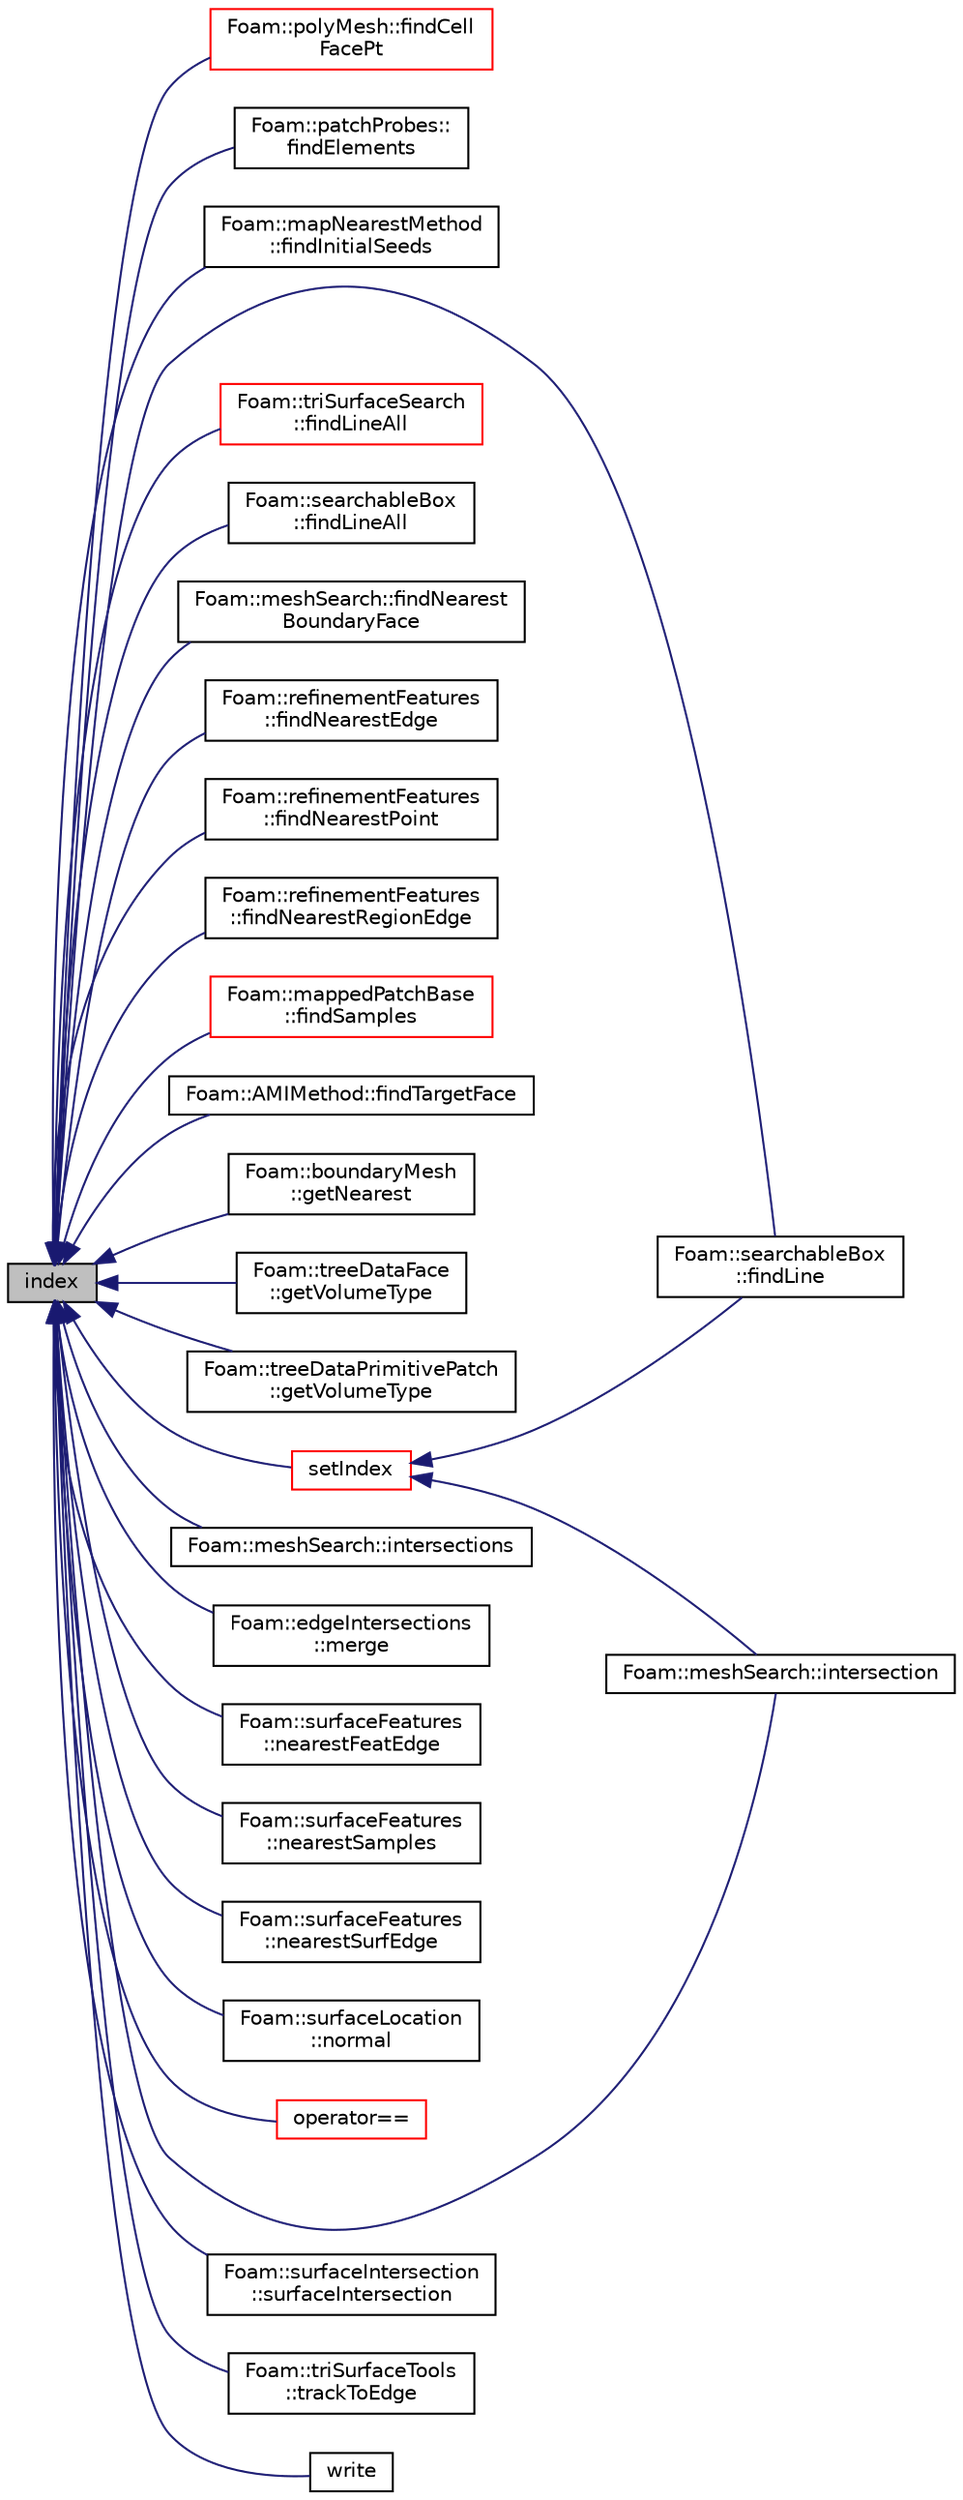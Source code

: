 digraph "index"
{
  bgcolor="transparent";
  edge [fontname="Helvetica",fontsize="10",labelfontname="Helvetica",labelfontsize="10"];
  node [fontname="Helvetica",fontsize="10",shape=record];
  rankdir="LR";
  Node1 [label="index",height=0.2,width=0.4,color="black", fillcolor="grey75", style="filled", fontcolor="black"];
  Node1 -> Node2 [dir="back",color="midnightblue",fontsize="10",style="solid",fontname="Helvetica"];
  Node2 [label="Foam::polyMesh::findCell\lFacePt",height=0.2,width=0.4,color="red",URL="$a01916.html#a7fc563a56fa5a04c0c5a4c32a9669608",tooltip="Find the cell, tetFacei and tetPti for point p. "];
  Node1 -> Node3 [dir="back",color="midnightblue",fontsize="10",style="solid",fontname="Helvetica"];
  Node3 [label="Foam::patchProbes::\lfindElements",height=0.2,width=0.4,color="black",URL="$a01811.html#a852f621399b6ee1f3467e69a1d5fe8b4",tooltip="Find elements containing patchProbes. "];
  Node1 -> Node4 [dir="back",color="midnightblue",fontsize="10",style="solid",fontname="Helvetica"];
  Node4 [label="Foam::mapNearestMethod\l::findInitialSeeds",height=0.2,width=0.4,color="black",URL="$a01410.html#a2be5fd18fd6867dbc7ad181ed496a9fb",tooltip="Find indices of overlapping cells in src and tgt meshes - returns. "];
  Node1 -> Node5 [dir="back",color="midnightblue",fontsize="10",style="solid",fontname="Helvetica"];
  Node5 [label="Foam::searchableBox\l::findLine",height=0.2,width=0.4,color="black",URL="$a02251.html#a371bc4a697ccf31618fdc0877fbef2d1",tooltip="Find nearest intersection of line between start and end. "];
  Node1 -> Node6 [dir="back",color="midnightblue",fontsize="10",style="solid",fontname="Helvetica"];
  Node6 [label="Foam::triSurfaceSearch\l::findLineAll",height=0.2,width=0.4,color="red",URL="$a02688.html#a87377ad7cb41ac5234219d6c018f90cf",tooltip="Calculate all intersections from start to end. "];
  Node1 -> Node7 [dir="back",color="midnightblue",fontsize="10",style="solid",fontname="Helvetica"];
  Node7 [label="Foam::searchableBox\l::findLineAll",height=0.2,width=0.4,color="black",URL="$a02251.html#a37e2ba98fcb9cf045c16104bf2083058",tooltip="Get all intersections in order from start to end. "];
  Node1 -> Node8 [dir="back",color="midnightblue",fontsize="10",style="solid",fontname="Helvetica"];
  Node8 [label="Foam::meshSearch::findNearest\lBoundaryFace",height=0.2,width=0.4,color="black",URL="$a01470.html#aae94dae06cef275ce7518d882fc4c4a7",tooltip="Find nearest boundary face. "];
  Node1 -> Node9 [dir="back",color="midnightblue",fontsize="10",style="solid",fontname="Helvetica"];
  Node9 [label="Foam::refinementFeatures\l::findNearestEdge",height=0.2,width=0.4,color="black",URL="$a02111.html#a54a38a30d12368aeb05534de2e216f3d",tooltip="Find nearest point on nearest feature edge. Sets. "];
  Node1 -> Node10 [dir="back",color="midnightblue",fontsize="10",style="solid",fontname="Helvetica"];
  Node10 [label="Foam::refinementFeatures\l::findNearestPoint",height=0.2,width=0.4,color="black",URL="$a02111.html#af325395e896cf5a85e7d72a0c8c34735",tooltip="Find nearest feature point. Sets. "];
  Node1 -> Node11 [dir="back",color="midnightblue",fontsize="10",style="solid",fontname="Helvetica"];
  Node11 [label="Foam::refinementFeatures\l::findNearestRegionEdge",height=0.2,width=0.4,color="black",URL="$a02111.html#a3c1594dfe7daf51065b42d9a71f2305d",tooltip="Find nearest point on nearest region edge. Sets. "];
  Node1 -> Node12 [dir="back",color="midnightblue",fontsize="10",style="solid",fontname="Helvetica"];
  Node12 [label="Foam::mappedPatchBase\l::findSamples",height=0.2,width=0.4,color="red",URL="$a01420.html#af1dadf58aa8d06f7448d1859188f909d",tooltip="Find cells/faces containing samples. "];
  Node1 -> Node13 [dir="back",color="midnightblue",fontsize="10",style="solid",fontname="Helvetica"];
  Node13 [label="Foam::AMIMethod::findTargetFace",height=0.2,width=0.4,color="black",URL="$a00048.html#ab992758354ced7085f77d7d2f01e2741",tooltip="Find face on target patch that overlaps source face. "];
  Node1 -> Node14 [dir="back",color="midnightblue",fontsize="10",style="solid",fontname="Helvetica"];
  Node14 [label="Foam::boundaryMesh\l::getNearest",height=0.2,width=0.4,color="black",URL="$a00151.html#afc0c1d142df9fc42e5efffdf1f144d3a",tooltip="Get bMesh index of nearest face for every boundary face in. "];
  Node1 -> Node15 [dir="back",color="midnightblue",fontsize="10",style="solid",fontname="Helvetica"];
  Node15 [label="Foam::treeDataFace\l::getVolumeType",height=0.2,width=0.4,color="black",URL="$a02670.html#a5221237edf9a875b73dbd139d43292d7",tooltip="Get type (inside,outside,mixed,unknown) of point w.r.t. surface. "];
  Node1 -> Node16 [dir="back",color="midnightblue",fontsize="10",style="solid",fontname="Helvetica"];
  Node16 [label="Foam::treeDataPrimitivePatch\l::getVolumeType",height=0.2,width=0.4,color="black",URL="$a02672.html#a37185ffdd0de883e9eaf912696b69d6f",tooltip="Get type (inside,outside,mixed,unknown) of point w.r.t. surface. "];
  Node1 -> Node17 [dir="back",color="midnightblue",fontsize="10",style="solid",fontname="Helvetica"];
  Node17 [label="Foam::meshSearch::intersection",height=0.2,width=0.4,color="black",URL="$a01470.html#a2631aca19330f06a6f56e58f5095abe0",tooltip="Find first intersection of boundary in segment [pStart, pEnd]. "];
  Node1 -> Node18 [dir="back",color="midnightblue",fontsize="10",style="solid",fontname="Helvetica"];
  Node18 [label="Foam::meshSearch::intersections",height=0.2,width=0.4,color="black",URL="$a01470.html#ac8bf48d32d0edf70564b549a79c0deac",tooltip="Find all intersections of boundary within segment pStart .. pEnd. "];
  Node1 -> Node19 [dir="back",color="midnightblue",fontsize="10",style="solid",fontname="Helvetica"];
  Node19 [label="Foam::edgeIntersections\l::merge",height=0.2,width=0.4,color="black",URL="$a00615.html#a987539e16097f548da5dde54bbc38a40",tooltip="Merge (or override) edge intersection for a subset. "];
  Node1 -> Node20 [dir="back",color="midnightblue",fontsize="10",style="solid",fontname="Helvetica"];
  Node20 [label="Foam::surfaceFeatures\l::nearestFeatEdge",height=0.2,width=0.4,color="black",URL="$a02475.html#a1886e792c1c3df0142ae87adadbd7aef",tooltip="Find nearest feature edge to each surface edge. Uses the. "];
  Node1 -> Node21 [dir="back",color="midnightblue",fontsize="10",style="solid",fontname="Helvetica"];
  Node21 [label="Foam::surfaceFeatures\l::nearestSamples",height=0.2,width=0.4,color="black",URL="$a02475.html#a05b6a62c91ca3d68db42ba635ff1f307",tooltip="Find nearest sample for selected surface points. "];
  Node1 -> Node22 [dir="back",color="midnightblue",fontsize="10",style="solid",fontname="Helvetica"];
  Node22 [label="Foam::surfaceFeatures\l::nearestSurfEdge",height=0.2,width=0.4,color="black",URL="$a02475.html#ac9d88c671fbfe12e0526038fb054c11d",tooltip="Find nearest surface edge (out of selectedEdges) for. "];
  Node1 -> Node23 [dir="back",color="midnightblue",fontsize="10",style="solid",fontname="Helvetica"];
  Node23 [label="Foam::surfaceLocation\l::normal",height=0.2,width=0.4,color="black",URL="$a02483.html#aa7761d7d21a6d33ed79afe76ec90051c",tooltip="Normal. Approximate for points. "];
  Node1 -> Node24 [dir="back",color="midnightblue",fontsize="10",style="solid",fontname="Helvetica"];
  Node24 [label="operator==",height=0.2,width=0.4,color="red",URL="$a01884.html#aef9ed56f17abfe0ef48bcba7eb52f8bc"];
  Node1 -> Node25 [dir="back",color="midnightblue",fontsize="10",style="solid",fontname="Helvetica"];
  Node25 [label="setIndex",height=0.2,width=0.4,color="red",URL="$a01884.html#af1194cc388e0880f1a5d4b21528bbff1"];
  Node25 -> Node17 [dir="back",color="midnightblue",fontsize="10",style="solid",fontname="Helvetica"];
  Node25 -> Node5 [dir="back",color="midnightblue",fontsize="10",style="solid",fontname="Helvetica"];
  Node1 -> Node26 [dir="back",color="midnightblue",fontsize="10",style="solid",fontname="Helvetica"];
  Node26 [label="Foam::surfaceIntersection\l::surfaceIntersection",height=0.2,width=0.4,color="black",URL="$a02482.html#a18e6a04334661f9c57af4d5b5b702b68",tooltip="Construct from precalculated intersection information. "];
  Node1 -> Node27 [dir="back",color="midnightblue",fontsize="10",style="solid",fontname="Helvetica"];
  Node27 [label="Foam::triSurfaceTools\l::trackToEdge",height=0.2,width=0.4,color="black",URL="$a02689.html#a6d8fd04b37cd0ac3c45134c26f9ba40c",tooltip="Track on surface to get closer to point. "];
  Node1 -> Node28 [dir="back",color="midnightblue",fontsize="10",style="solid",fontname="Helvetica"];
  Node28 [label="write",height=0.2,width=0.4,color="black",URL="$a01884.html#abc3cd62ff33f4830f9e4cfceed468856"];
}
